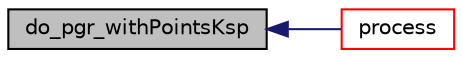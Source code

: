 digraph "do_pgr_withPointsKsp"
{
  edge [fontname="Helvetica",fontsize="10",labelfontname="Helvetica",labelfontsize="10"];
  node [fontname="Helvetica",fontsize="10",shape=record];
  rankdir="LR";
  Node33 [label="do_pgr_withPointsKsp",height=0.2,width=0.4,color="black", fillcolor="grey75", style="filled", fontcolor="black"];
  Node33 -> Node34 [dir="back",color="midnightblue",fontsize="10",style="solid",fontname="Helvetica"];
  Node34 [label="process",height=0.2,width=0.4,color="red", fillcolor="white", style="filled",URL="$withPoints__ksp_8c.html#a6cbcd73bfc93daa8c4937ab6735babbf"];
}
